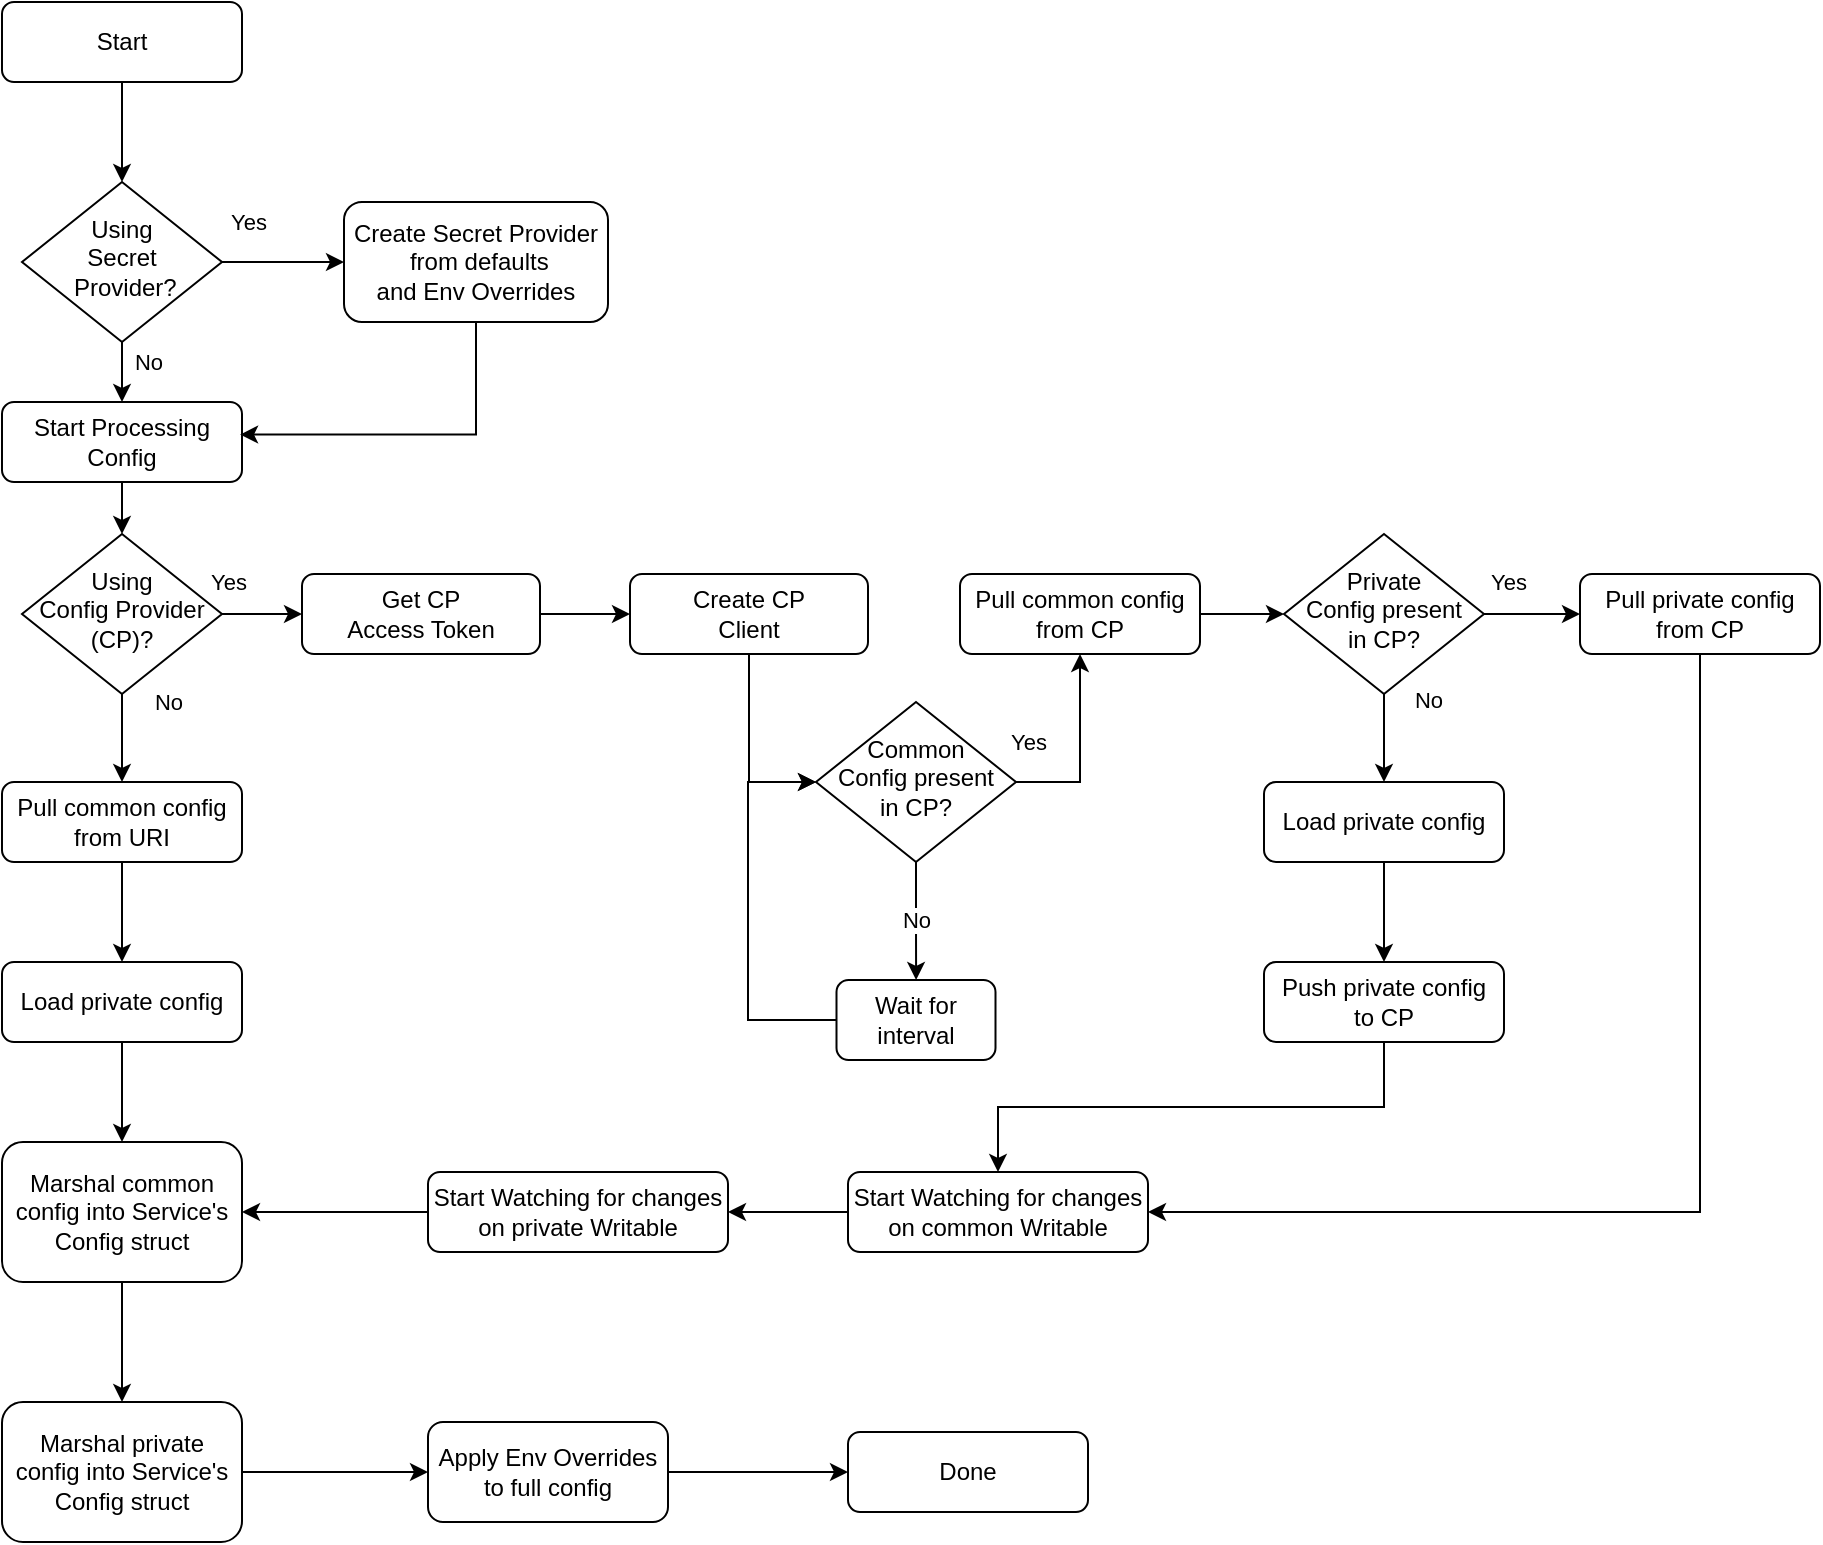 <mxfile version="20.6.0" type="device"><diagram id="C5RBs43oDa-KdzZeNtuy" name="Page-1"><mxGraphModel dx="2062" dy="1225" grid="1" gridSize="10" guides="1" tooltips="1" connect="1" arrows="1" fold="1" page="1" pageScale="1" pageWidth="827" pageHeight="1169" math="0" shadow="0"><root><mxCell id="WIyWlLk6GJQsqaUBKTNV-0"/><mxCell id="WIyWlLk6GJQsqaUBKTNV-1" parent="WIyWlLk6GJQsqaUBKTNV-0"/><mxCell id="6Iov1pSNQMe7Vh8XSYzc-12" value="" style="edgeStyle=orthogonalEdgeStyle;rounded=0;orthogonalLoop=1;jettySize=auto;html=1;" edge="1" parent="WIyWlLk6GJQsqaUBKTNV-1" source="WIyWlLk6GJQsqaUBKTNV-3" target="WIyWlLk6GJQsqaUBKTNV-7"><mxGeometry relative="1" as="geometry"/></mxCell><mxCell id="WIyWlLk6GJQsqaUBKTNV-3" value="Load private config" style="rounded=1;whiteSpace=wrap;html=1;fontSize=12;glass=0;strokeWidth=1;shadow=0;" parent="WIyWlLk6GJQsqaUBKTNV-1" vertex="1"><mxGeometry x="698" y="440" width="120" height="40" as="geometry"/></mxCell><mxCell id="6Iov1pSNQMe7Vh8XSYzc-2" value="Yes" style="edgeStyle=orthogonalEdgeStyle;rounded=0;orthogonalLoop=1;jettySize=auto;html=1;" edge="1" parent="WIyWlLk6GJQsqaUBKTNV-1" source="WIyWlLk6GJQsqaUBKTNV-6" target="oSFxqbwiIQ1ohmb1DDbT-47"><mxGeometry x="-0.85" y="16" relative="1" as="geometry"><mxPoint as="offset"/></mxGeometry></mxCell><mxCell id="6Iov1pSNQMe7Vh8XSYzc-3" value="No" style="edgeStyle=orthogonalEdgeStyle;rounded=0;orthogonalLoop=1;jettySize=auto;html=1;" edge="1" parent="WIyWlLk6GJQsqaUBKTNV-1" source="WIyWlLk6GJQsqaUBKTNV-6" target="oSFxqbwiIQ1ohmb1DDbT-33"><mxGeometry x="-0.818" y="23" relative="1" as="geometry"><mxPoint as="offset"/></mxGeometry></mxCell><mxCell id="WIyWlLk6GJQsqaUBKTNV-6" value="Using &lt;br&gt;Config Provider (CP)?" style="rhombus;whiteSpace=wrap;html=1;shadow=0;fontFamily=Helvetica;fontSize=12;align=center;strokeWidth=1;spacing=6;spacingTop=-4;" parent="WIyWlLk6GJQsqaUBKTNV-1" vertex="1"><mxGeometry x="77" y="316" width="100" height="80" as="geometry"/></mxCell><mxCell id="oSFxqbwiIQ1ohmb1DDbT-64" style="edgeStyle=orthogonalEdgeStyle;rounded=0;orthogonalLoop=1;jettySize=auto;html=1;entryX=0.5;entryY=0;entryDx=0;entryDy=0;exitX=0.5;exitY=1;exitDx=0;exitDy=0;" parent="WIyWlLk6GJQsqaUBKTNV-1" source="WIyWlLk6GJQsqaUBKTNV-7" target="oSFxqbwiIQ1ohmb1DDbT-65" edge="1"><mxGeometry relative="1" as="geometry"/></mxCell><mxCell id="WIyWlLk6GJQsqaUBKTNV-7" value="Push private config&lt;br&gt;&amp;nbsp;to CP&amp;nbsp;" style="rounded=1;whiteSpace=wrap;html=1;fontSize=12;glass=0;strokeWidth=1;shadow=0;" parent="WIyWlLk6GJQsqaUBKTNV-1" vertex="1"><mxGeometry x="698" y="530" width="120" height="40" as="geometry"/></mxCell><mxCell id="WIyWlLk6GJQsqaUBKTNV-11" value="Done" style="rounded=1;whiteSpace=wrap;html=1;fontSize=12;glass=0;strokeWidth=1;shadow=0;" parent="WIyWlLk6GJQsqaUBKTNV-1" vertex="1"><mxGeometry x="490" y="765" width="120" height="40" as="geometry"/></mxCell><mxCell id="oSFxqbwiIQ1ohmb1DDbT-55" style="edgeStyle=orthogonalEdgeStyle;rounded=0;orthogonalLoop=1;jettySize=auto;html=1;entryX=0.5;entryY=0;entryDx=0;entryDy=0;" parent="WIyWlLk6GJQsqaUBKTNV-1" source="WIyWlLk6GJQsqaUBKTNV-12" target="oSFxqbwiIQ1ohmb1DDbT-58" edge="1"><mxGeometry relative="1" as="geometry"/></mxCell><mxCell id="WIyWlLk6GJQsqaUBKTNV-12" value="Marshal common config into Service's Config struct" style="rounded=1;whiteSpace=wrap;html=1;fontSize=12;glass=0;strokeWidth=1;shadow=0;" parent="WIyWlLk6GJQsqaUBKTNV-1" vertex="1"><mxGeometry x="67" y="620" width="120" height="70" as="geometry"/></mxCell><mxCell id="6Iov1pSNQMe7Vh8XSYzc-10" value="Yes" style="edgeStyle=orthogonalEdgeStyle;rounded=0;orthogonalLoop=1;jettySize=auto;html=1;" edge="1" parent="WIyWlLk6GJQsqaUBKTNV-1" source="oSFxqbwiIQ1ohmb1DDbT-6" target="oSFxqbwiIQ1ohmb1DDbT-12"><mxGeometry x="-0.5" y="16" relative="1" as="geometry"><mxPoint as="offset"/></mxGeometry></mxCell><mxCell id="6Iov1pSNQMe7Vh8XSYzc-11" value="No" style="edgeStyle=orthogonalEdgeStyle;rounded=0;orthogonalLoop=1;jettySize=auto;html=1;" edge="1" parent="WIyWlLk6GJQsqaUBKTNV-1" source="oSFxqbwiIQ1ohmb1DDbT-6" target="WIyWlLk6GJQsqaUBKTNV-3"><mxGeometry x="-0.892" y="22" relative="1" as="geometry"><mxPoint as="offset"/></mxGeometry></mxCell><mxCell id="oSFxqbwiIQ1ohmb1DDbT-6" value="Private&lt;br&gt;Config present in CP?" style="rhombus;whiteSpace=wrap;html=1;shadow=0;fontFamily=Helvetica;fontSize=12;align=center;strokeWidth=1;spacing=6;spacingTop=-4;" parent="WIyWlLk6GJQsqaUBKTNV-1" vertex="1"><mxGeometry x="708" y="316" width="100" height="80" as="geometry"/></mxCell><mxCell id="oSFxqbwiIQ1ohmb1DDbT-63" style="edgeStyle=orthogonalEdgeStyle;rounded=0;orthogonalLoop=1;jettySize=auto;html=1;entryX=1;entryY=0.5;entryDx=0;entryDy=0;" parent="WIyWlLk6GJQsqaUBKTNV-1" source="oSFxqbwiIQ1ohmb1DDbT-12" target="oSFxqbwiIQ1ohmb1DDbT-65" edge="1"><mxGeometry relative="1" as="geometry"><Array as="points"><mxPoint x="916" y="655"/></Array></mxGeometry></mxCell><mxCell id="oSFxqbwiIQ1ohmb1DDbT-12" value="Pull private config&lt;br&gt;from CP" style="rounded=1;whiteSpace=wrap;html=1;fontSize=12;glass=0;strokeWidth=1;shadow=0;" parent="WIyWlLk6GJQsqaUBKTNV-1" vertex="1"><mxGeometry x="856" y="336" width="120" height="40" as="geometry"/></mxCell><mxCell id="oSFxqbwiIQ1ohmb1DDbT-61" value="" style="edgeStyle=orthogonalEdgeStyle;rounded=0;orthogonalLoop=1;jettySize=auto;html=1;" parent="WIyWlLk6GJQsqaUBKTNV-1" source="oSFxqbwiIQ1ohmb1DDbT-21" target="WIyWlLk6GJQsqaUBKTNV-6" edge="1"><mxGeometry relative="1" as="geometry"/></mxCell><mxCell id="oSFxqbwiIQ1ohmb1DDbT-21" value="Start Processing Config" style="rounded=1;whiteSpace=wrap;html=1;fontSize=12;glass=0;strokeWidth=1;shadow=0;" parent="WIyWlLk6GJQsqaUBKTNV-1" vertex="1"><mxGeometry x="67" y="250" width="120" height="40" as="geometry"/></mxCell><mxCell id="6Iov1pSNQMe7Vh8XSYzc-9" value="" style="edgeStyle=orthogonalEdgeStyle;rounded=0;orthogonalLoop=1;jettySize=auto;html=1;" edge="1" parent="WIyWlLk6GJQsqaUBKTNV-1" source="oSFxqbwiIQ1ohmb1DDbT-23" target="oSFxqbwiIQ1ohmb1DDbT-6"><mxGeometry relative="1" as="geometry"/></mxCell><mxCell id="oSFxqbwiIQ1ohmb1DDbT-23" value="Pull common config from CP" style="rounded=1;whiteSpace=wrap;html=1;fontSize=12;glass=0;strokeWidth=1;shadow=0;" parent="WIyWlLk6GJQsqaUBKTNV-1" vertex="1"><mxGeometry x="546" y="336" width="120" height="40" as="geometry"/></mxCell><mxCell id="6Iov1pSNQMe7Vh8XSYzc-6" value="" style="edgeStyle=orthogonalEdgeStyle;rounded=0;orthogonalLoop=1;jettySize=auto;html=1;" edge="1" parent="WIyWlLk6GJQsqaUBKTNV-1" source="oSFxqbwiIQ1ohmb1DDbT-30" target="WIyWlLk6GJQsqaUBKTNV-12"><mxGeometry relative="1" as="geometry"/></mxCell><mxCell id="oSFxqbwiIQ1ohmb1DDbT-30" value="Load private config" style="rounded=1;whiteSpace=wrap;html=1;fontSize=12;glass=0;strokeWidth=1;shadow=0;" parent="WIyWlLk6GJQsqaUBKTNV-1" vertex="1"><mxGeometry x="67" y="530" width="120" height="40" as="geometry"/></mxCell><mxCell id="oSFxqbwiIQ1ohmb1DDbT-56" style="edgeStyle=orthogonalEdgeStyle;rounded=0;orthogonalLoop=1;jettySize=auto;html=1;exitX=1;exitY=0.5;exitDx=0;exitDy=0;entryX=0;entryY=0.5;entryDx=0;entryDy=0;" parent="WIyWlLk6GJQsqaUBKTNV-1" source="oSFxqbwiIQ1ohmb1DDbT-31" target="WIyWlLk6GJQsqaUBKTNV-11" edge="1"><mxGeometry relative="1" as="geometry"/></mxCell><mxCell id="oSFxqbwiIQ1ohmb1DDbT-31" value="Apply Env Overrides to full config" style="rounded=1;whiteSpace=wrap;html=1;fontSize=12;glass=0;strokeWidth=1;shadow=0;" parent="WIyWlLk6GJQsqaUBKTNV-1" vertex="1"><mxGeometry x="280" y="760" width="120" height="50" as="geometry"/></mxCell><mxCell id="6Iov1pSNQMe7Vh8XSYzc-5" value="" style="edgeStyle=orthogonalEdgeStyle;rounded=0;orthogonalLoop=1;jettySize=auto;html=1;" edge="1" parent="WIyWlLk6GJQsqaUBKTNV-1" source="oSFxqbwiIQ1ohmb1DDbT-33" target="oSFxqbwiIQ1ohmb1DDbT-30"><mxGeometry relative="1" as="geometry"/></mxCell><mxCell id="oSFxqbwiIQ1ohmb1DDbT-33" value="Pull common config from URI" style="rounded=1;whiteSpace=wrap;html=1;fontSize=12;glass=0;strokeWidth=1;shadow=0;" parent="WIyWlLk6GJQsqaUBKTNV-1" vertex="1"><mxGeometry x="67" y="440" width="120" height="40" as="geometry"/></mxCell><mxCell id="oSFxqbwiIQ1ohmb1DDbT-60" value="No" style="edgeStyle=orthogonalEdgeStyle;rounded=0;orthogonalLoop=1;jettySize=auto;html=1;" parent="WIyWlLk6GJQsqaUBKTNV-1" source="oSFxqbwiIQ1ohmb1DDbT-40" target="oSFxqbwiIQ1ohmb1DDbT-21" edge="1"><mxGeometry x="0.2" y="13" relative="1" as="geometry"><mxPoint as="offset"/></mxGeometry></mxCell><mxCell id="6Iov1pSNQMe7Vh8XSYzc-13" value="Yes" style="edgeStyle=orthogonalEdgeStyle;rounded=0;orthogonalLoop=1;jettySize=auto;html=1;" edge="1" parent="WIyWlLk6GJQsqaUBKTNV-1" source="oSFxqbwiIQ1ohmb1DDbT-40" target="oSFxqbwiIQ1ohmb1DDbT-43"><mxGeometry x="-0.574" y="20" relative="1" as="geometry"><mxPoint as="offset"/></mxGeometry></mxCell><mxCell id="oSFxqbwiIQ1ohmb1DDbT-40" value="Using &lt;br&gt;Secret&lt;br&gt;&amp;nbsp;Provider?" style="rhombus;whiteSpace=wrap;html=1;shadow=0;fontFamily=Helvetica;fontSize=12;align=center;strokeWidth=1;spacing=6;spacingTop=-4;" parent="WIyWlLk6GJQsqaUBKTNV-1" vertex="1"><mxGeometry x="77" y="140" width="100" height="80" as="geometry"/></mxCell><mxCell id="oSFxqbwiIQ1ohmb1DDbT-62" style="edgeStyle=orthogonalEdgeStyle;rounded=0;orthogonalLoop=1;jettySize=auto;html=1;entryX=0.992;entryY=0.407;entryDx=0;entryDy=0;entryPerimeter=0;exitX=0.5;exitY=1;exitDx=0;exitDy=0;" parent="WIyWlLk6GJQsqaUBKTNV-1" source="oSFxqbwiIQ1ohmb1DDbT-43" target="oSFxqbwiIQ1ohmb1DDbT-21" edge="1"><mxGeometry relative="1" as="geometry"><mxPoint x="300" y="280" as="targetPoint"/></mxGeometry></mxCell><mxCell id="oSFxqbwiIQ1ohmb1DDbT-43" value="Create Secret Provider&lt;br&gt;&amp;nbsp;from defaults &lt;br&gt;and Env Overrides" style="rounded=1;whiteSpace=wrap;html=1;fontSize=12;glass=0;strokeWidth=1;shadow=0;" parent="WIyWlLk6GJQsqaUBKTNV-1" vertex="1"><mxGeometry x="238" y="150" width="132" height="60" as="geometry"/></mxCell><mxCell id="6Iov1pSNQMe7Vh8XSYzc-0" value="" style="edgeStyle=orthogonalEdgeStyle;rounded=0;orthogonalLoop=1;jettySize=auto;html=1;" edge="1" parent="WIyWlLk6GJQsqaUBKTNV-1" source="oSFxqbwiIQ1ohmb1DDbT-47" target="oSFxqbwiIQ1ohmb1DDbT-51"><mxGeometry relative="1" as="geometry"/></mxCell><mxCell id="oSFxqbwiIQ1ohmb1DDbT-47" value="Get CP &lt;br&gt;Access Token" style="rounded=1;whiteSpace=wrap;html=1;fontSize=12;glass=0;strokeWidth=1;shadow=0;" parent="WIyWlLk6GJQsqaUBKTNV-1" vertex="1"><mxGeometry x="217" y="336" width="119" height="40" as="geometry"/></mxCell><mxCell id="6Iov1pSNQMe7Vh8XSYzc-1" value="" style="edgeStyle=orthogonalEdgeStyle;rounded=0;orthogonalLoop=1;jettySize=auto;html=1;entryX=0;entryY=0.5;entryDx=0;entryDy=0;" edge="1" parent="WIyWlLk6GJQsqaUBKTNV-1" source="oSFxqbwiIQ1ohmb1DDbT-51" target="6Iov1pSNQMe7Vh8XSYzc-14"><mxGeometry relative="1" as="geometry"/></mxCell><mxCell id="oSFxqbwiIQ1ohmb1DDbT-51" value="Create CP &lt;br&gt;Client" style="rounded=1;whiteSpace=wrap;html=1;fontSize=12;glass=0;strokeWidth=1;shadow=0;" parent="WIyWlLk6GJQsqaUBKTNV-1" vertex="1"><mxGeometry x="381" y="336" width="119" height="40" as="geometry"/></mxCell><mxCell id="oSFxqbwiIQ1ohmb1DDbT-59" style="edgeStyle=orthogonalEdgeStyle;rounded=0;orthogonalLoop=1;jettySize=auto;html=1;entryX=0;entryY=0.5;entryDx=0;entryDy=0;" parent="WIyWlLk6GJQsqaUBKTNV-1" source="oSFxqbwiIQ1ohmb1DDbT-58" target="oSFxqbwiIQ1ohmb1DDbT-31" edge="1"><mxGeometry relative="1" as="geometry"/></mxCell><mxCell id="oSFxqbwiIQ1ohmb1DDbT-58" value="Marshal private &lt;br&gt;config into Service's Config struct" style="rounded=1;whiteSpace=wrap;html=1;fontSize=12;glass=0;strokeWidth=1;shadow=0;" parent="WIyWlLk6GJQsqaUBKTNV-1" vertex="1"><mxGeometry x="67" y="750" width="120" height="70" as="geometry"/></mxCell><mxCell id="oSFxqbwiIQ1ohmb1DDbT-67" value="" style="edgeStyle=orthogonalEdgeStyle;rounded=0;orthogonalLoop=1;jettySize=auto;html=1;" parent="WIyWlLk6GJQsqaUBKTNV-1" source="oSFxqbwiIQ1ohmb1DDbT-65" target="oSFxqbwiIQ1ohmb1DDbT-66" edge="1"><mxGeometry relative="1" as="geometry"/></mxCell><mxCell id="oSFxqbwiIQ1ohmb1DDbT-65" value="Start Watching for changes on common Writable" style="rounded=1;whiteSpace=wrap;html=1;fontSize=12;glass=0;strokeWidth=1;shadow=0;" parent="WIyWlLk6GJQsqaUBKTNV-1" vertex="1"><mxGeometry x="490" y="635" width="150" height="40" as="geometry"/></mxCell><mxCell id="oSFxqbwiIQ1ohmb1DDbT-68" style="edgeStyle=orthogonalEdgeStyle;rounded=0;orthogonalLoop=1;jettySize=auto;html=1;entryX=1;entryY=0.5;entryDx=0;entryDy=0;" parent="WIyWlLk6GJQsqaUBKTNV-1" source="oSFxqbwiIQ1ohmb1DDbT-66" target="WIyWlLk6GJQsqaUBKTNV-12" edge="1"><mxGeometry relative="1" as="geometry"/></mxCell><mxCell id="oSFxqbwiIQ1ohmb1DDbT-66" value="Start Watching for changes on private Writable" style="rounded=1;whiteSpace=wrap;html=1;fontSize=12;glass=0;strokeWidth=1;shadow=0;" parent="WIyWlLk6GJQsqaUBKTNV-1" vertex="1"><mxGeometry x="280" y="635" width="150" height="40" as="geometry"/></mxCell><mxCell id="6Iov1pSNQMe7Vh8XSYzc-15" value="Yes" style="edgeStyle=orthogonalEdgeStyle;rounded=0;orthogonalLoop=1;jettySize=auto;html=1;entryX=0.5;entryY=1;entryDx=0;entryDy=0;exitX=1;exitY=0.5;exitDx=0;exitDy=0;" edge="1" parent="WIyWlLk6GJQsqaUBKTNV-1" source="6Iov1pSNQMe7Vh8XSYzc-14" target="oSFxqbwiIQ1ohmb1DDbT-23"><mxGeometry x="-0.875" y="20" relative="1" as="geometry"><mxPoint x="650" y="410" as="targetPoint"/><mxPoint as="offset"/></mxGeometry></mxCell><mxCell id="6Iov1pSNQMe7Vh8XSYzc-21" value="No" style="edgeStyle=orthogonalEdgeStyle;rounded=0;orthogonalLoop=1;jettySize=auto;html=1;" edge="1" parent="WIyWlLk6GJQsqaUBKTNV-1" source="6Iov1pSNQMe7Vh8XSYzc-14" target="6Iov1pSNQMe7Vh8XSYzc-16"><mxGeometry relative="1" as="geometry"/></mxCell><mxCell id="6Iov1pSNQMe7Vh8XSYzc-14" value="Common&lt;br&gt;Config present in CP?" style="rhombus;whiteSpace=wrap;html=1;shadow=0;fontFamily=Helvetica;fontSize=12;align=center;strokeWidth=1;spacing=6;spacingTop=-4;" vertex="1" parent="WIyWlLk6GJQsqaUBKTNV-1"><mxGeometry x="474" y="400" width="100" height="80" as="geometry"/></mxCell><mxCell id="6Iov1pSNQMe7Vh8XSYzc-17" style="edgeStyle=orthogonalEdgeStyle;rounded=0;orthogonalLoop=1;jettySize=auto;html=1;exitX=0;exitY=0.5;exitDx=0;exitDy=0;entryX=0;entryY=0.5;entryDx=0;entryDy=0;" edge="1" parent="WIyWlLk6GJQsqaUBKTNV-1" source="6Iov1pSNQMe7Vh8XSYzc-16" target="6Iov1pSNQMe7Vh8XSYzc-14"><mxGeometry relative="1" as="geometry"><mxPoint x="470" y="480" as="targetPoint"/><Array as="points"><mxPoint x="440" y="559"/><mxPoint x="440" y="440"/></Array></mxGeometry></mxCell><mxCell id="6Iov1pSNQMe7Vh8XSYzc-16" value="Wait for interval" style="rounded=1;whiteSpace=wrap;html=1;fontSize=12;glass=0;strokeWidth=1;shadow=0;" vertex="1" parent="WIyWlLk6GJQsqaUBKTNV-1"><mxGeometry x="484.25" y="539" width="79.5" height="40" as="geometry"/></mxCell><mxCell id="6Iov1pSNQMe7Vh8XSYzc-23" value="" style="edgeStyle=orthogonalEdgeStyle;rounded=0;orthogonalLoop=1;jettySize=auto;html=1;" edge="1" parent="WIyWlLk6GJQsqaUBKTNV-1" source="6Iov1pSNQMe7Vh8XSYzc-22" target="oSFxqbwiIQ1ohmb1DDbT-40"><mxGeometry relative="1" as="geometry"/></mxCell><mxCell id="6Iov1pSNQMe7Vh8XSYzc-22" value="Start" style="rounded=1;whiteSpace=wrap;html=1;fontSize=12;glass=0;strokeWidth=1;shadow=0;" vertex="1" parent="WIyWlLk6GJQsqaUBKTNV-1"><mxGeometry x="67" y="50" width="120" height="40" as="geometry"/></mxCell></root></mxGraphModel></diagram></mxfile>